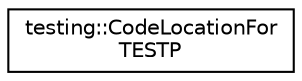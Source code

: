 digraph "类继承关系图"
{
  edge [fontname="Helvetica",fontsize="10",labelfontname="Helvetica",labelfontsize="10"];
  node [fontname="Helvetica",fontsize="10",shape=record];
  rankdir="LR";
  Node0 [label="testing::CodeLocationFor\lTESTP",height=0.2,width=0.4,color="black", fillcolor="white", style="filled",URL="$classtesting_1_1_code_location_for_t_e_s_t_p.html"];
}
